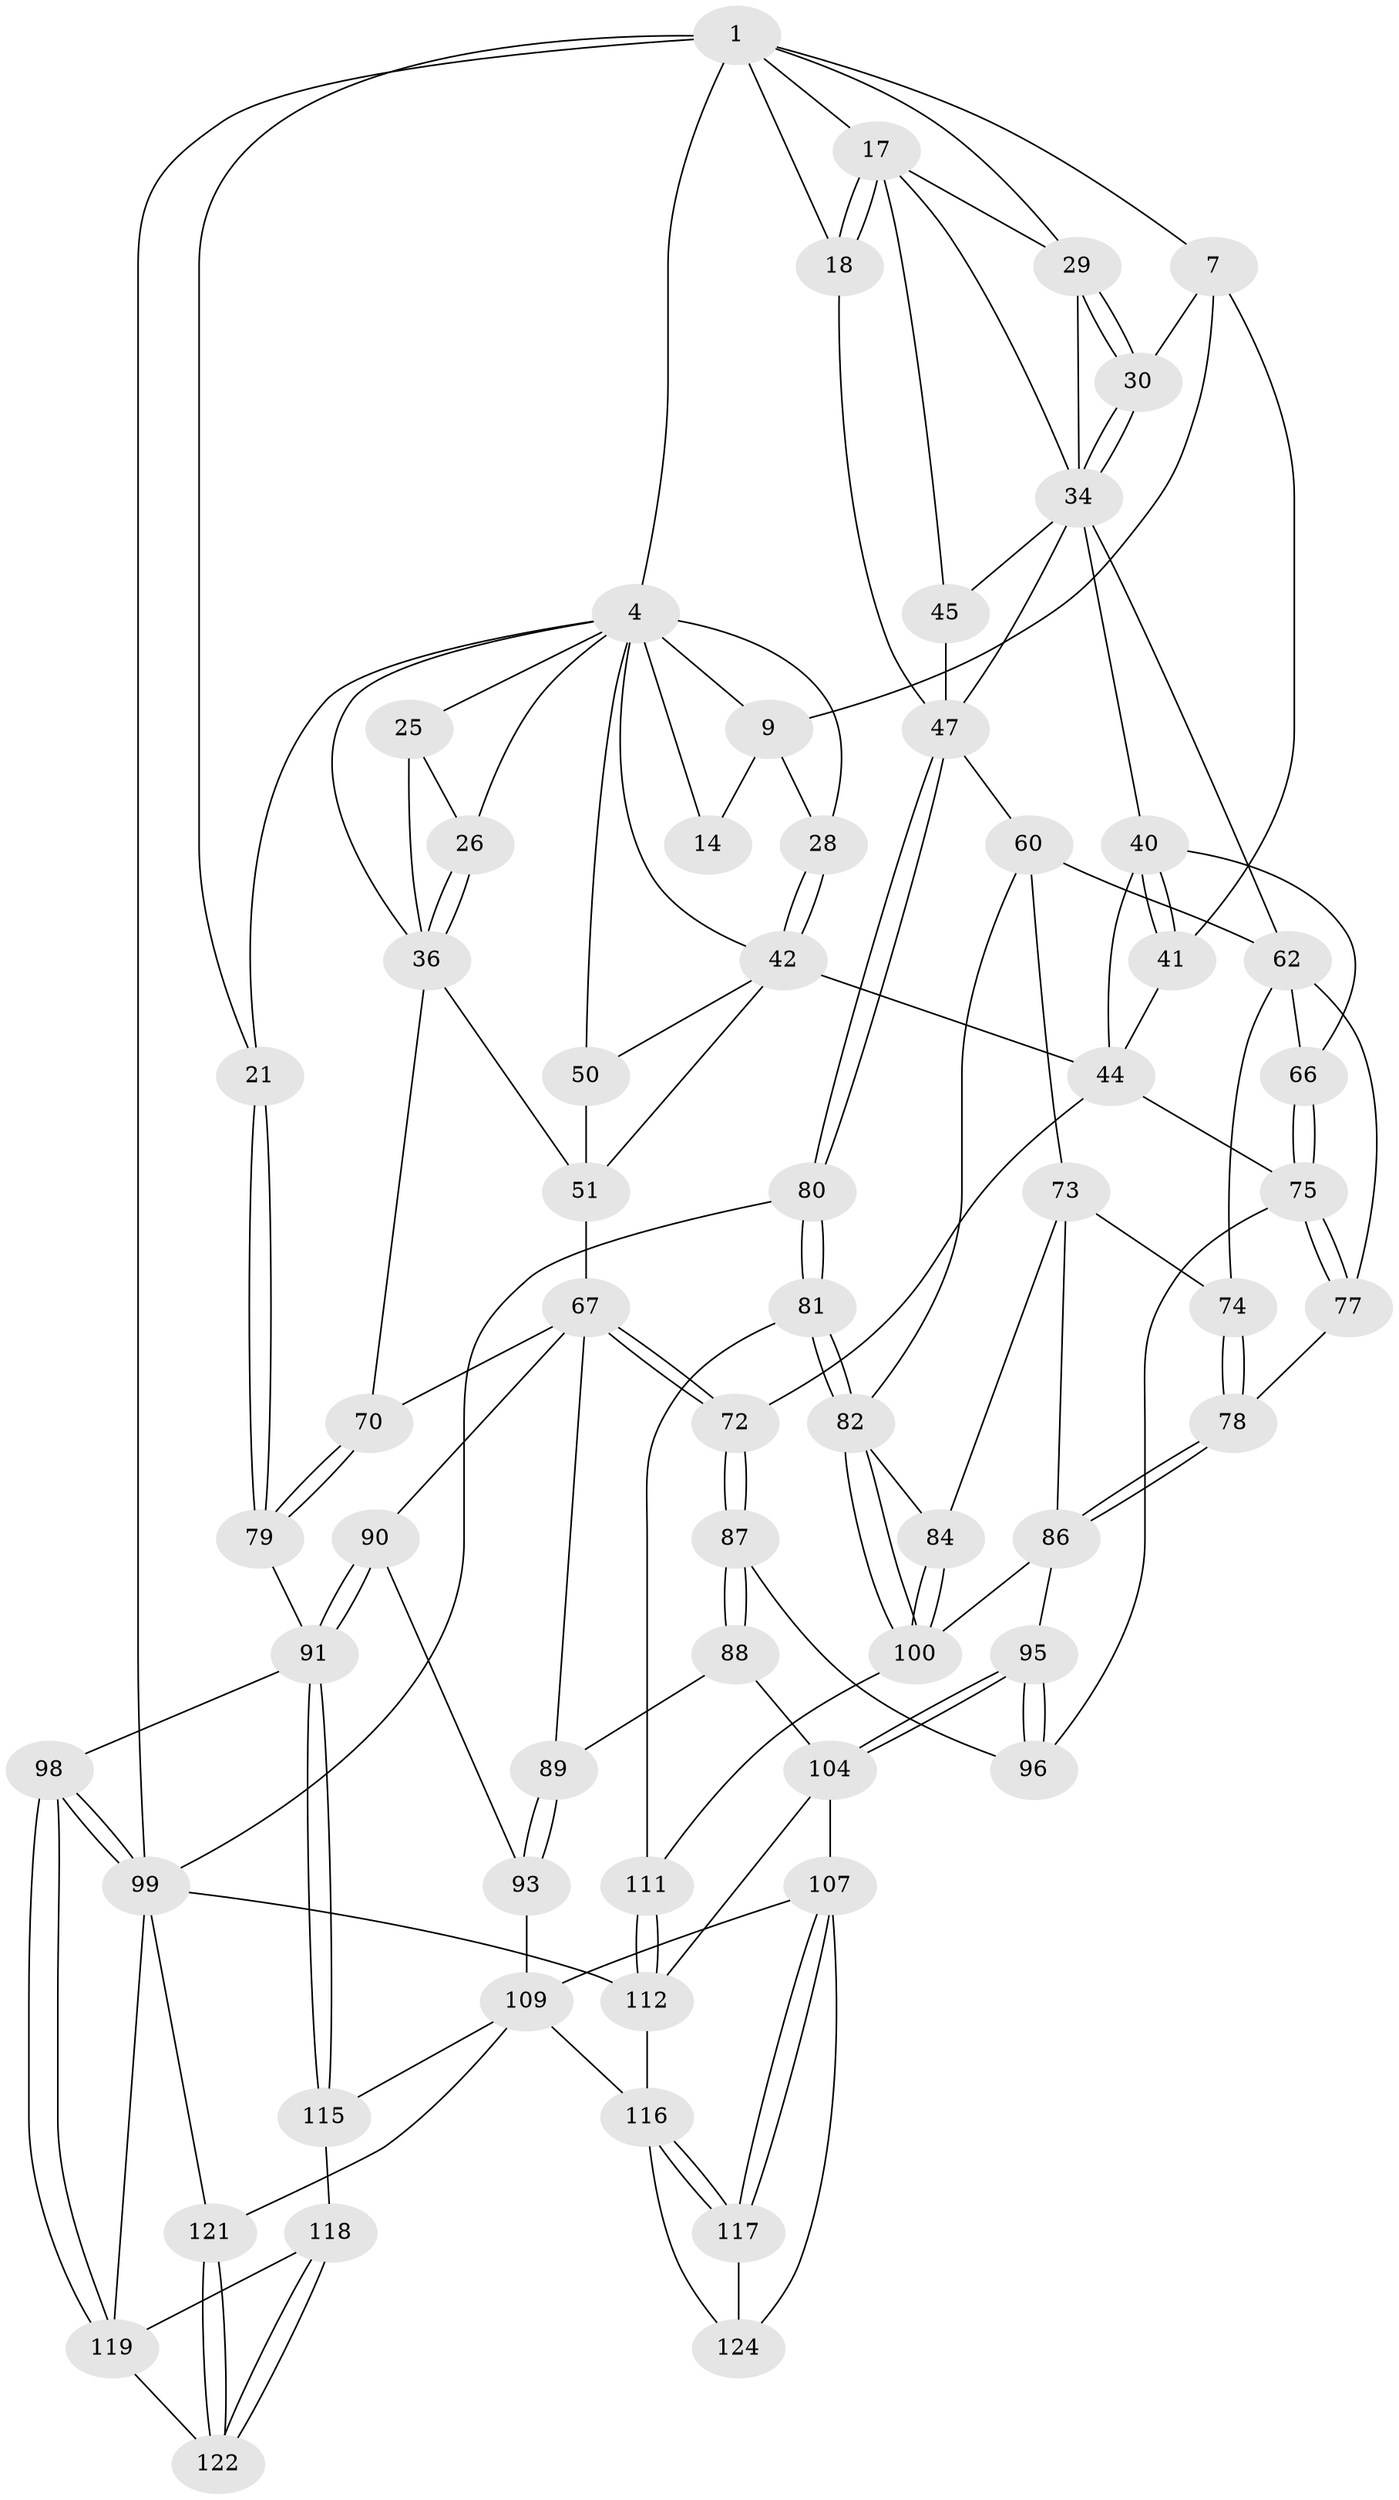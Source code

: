 // original degree distribution, {3: 0.015625, 6: 0.2109375, 5: 0.546875, 4: 0.2265625}
// Generated by graph-tools (version 1.1) at 2025/28/03/15/25 16:28:11]
// undirected, 64 vertices, 153 edges
graph export_dot {
graph [start="1"]
  node [color=gray90,style=filled];
  1 [pos="+0.645810753645068+0",super="+2+6"];
  4 [pos="+0.0229143941355029+0",super="+5+12"];
  7 [pos="+0.6902052254489489+0.17190492531981422",super="+8"];
  9 [pos="+0.5970906344381222+0.16021916851162785",super="+10"];
  14 [pos="+0.45055504509541433+0.09213739364094722"];
  17 [pos="+1+0.1123958567521412",super="+31"];
  18 [pos="+1+0"];
  21 [pos="+0+0.3609859229183148"];
  25 [pos="+0.24193830035432423+0.24551568321679398"];
  26 [pos="+0.1757827316618692+0.1587077245208222"];
  28 [pos="+0.5151323644987776+0.19951964734856453"];
  29 [pos="+0.8531364599974656+0.11886647768287974",super="+33"];
  30 [pos="+0.7186419523059797+0.17927171883741083"];
  34 [pos="+0.7829891849796837+0.308810521639053",super="+35+39"];
  36 [pos="+0.08719583902798603+0.31509661690784085",super="+37+49"];
  40 [pos="+0.656858640824694+0.32892592751516314",super="+55"];
  41 [pos="+0.6265775591373185+0.27641987989245853"];
  42 [pos="+0.5020025832658711+0.2692558023883336",super="+43"];
  44 [pos="+0.5736154766100959+0.27519035638133116",super="+56"];
  45 [pos="+0.9315935969637047+0.2826778790801592"];
  47 [pos="+1+0.40189044307938404",super="+48"];
  50 [pos="+0.32478734279547544+0.2944171932716088"];
  51 [pos="+0.2568998349694046+0.367030523030797",super="+58"];
  60 [pos="+0.8807861629056014+0.46175428577103084",super="+61"];
  62 [pos="+0.7454152162324524+0.4111840163874187",super="+64"];
  66 [pos="+0.6524400581163396+0.4059655835616585"];
  67 [pos="+0.34912528182620595+0.44700417586466573",super="+68"];
  70 [pos="+0.18824965138221728+0.48120724793979885"];
  72 [pos="+0.42230713328889274+0.5116826143940196"];
  73 [pos="+0.8470496907793307+0.48189342044315436",super="+85"];
  74 [pos="+0.7722117526242147+0.5102663550019042"];
  75 [pos="+0.6608433078009837+0.5645534210845575",super="+76"];
  77 [pos="+0.7092364512153758+0.5334209456678676"];
  78 [pos="+0.7359831258250877+0.5306332953786336"];
  79 [pos="+0+0.43526233033915906"];
  80 [pos="+1+0.6975781776035449"];
  81 [pos="+1+0.6975592747717577"];
  82 [pos="+1+0.6597048708496548",super="+83"];
  84 [pos="+0.850704910147719+0.6288501447829092"];
  86 [pos="+0.7933255028361302+0.6089544544367532",super="+94"];
  87 [pos="+0.4114864789582704+0.5888515332053649",super="+97"];
  88 [pos="+0.40420038784292645+0.6015855470835029",super="+103"];
  89 [pos="+0.35812680868983726+0.6408789820804727"];
  90 [pos="+0.1626735635532189+0.6056718530425019"];
  91 [pos="+0.05212124800389321+0.6687153006590273",super="+92"];
  93 [pos="+0.3239415587043993+0.6886104163669933"];
  95 [pos="+0.6518537632355013+0.6531023344211703"];
  96 [pos="+0.6380068304066725+0.6063043011646203"];
  98 [pos="+0+0.8967750338810193"];
  99 [pos="+0+1",super="+102+128"];
  100 [pos="+0.8476610921315781+0.7043636982874828",super="+101"];
  104 [pos="+0.6508605758274223+0.6550973593695817",super="+114+105"];
  107 [pos="+0.4944862517155486+0.8160973190432312",super="+108"];
  109 [pos="+0.3453895628715059+0.864254058005883",super="+110+120"];
  111 [pos="+0.8258898135189188+0.865408173572896"];
  112 [pos="+0.7944546067935936+0.9246491981902263",super="+113+127"];
  115 [pos="+0.1363987376643698+0.8149271044301576"];
  116 [pos="+0.6823197386537024+0.9006951522209945",super="+125"];
  117 [pos="+0.6658996493271833+0.8987776319333677"];
  118 [pos="+0.12962519648048534+0.8240829354804078"];
  119 [pos="+0.09563888876758474+0.8516535363381991",super="+123"];
  121 [pos="+0.2983392042794677+1"];
  122 [pos="+0.14589218948139684+0.9429542056942007"];
  124 [pos="+0.5387464542707014+0.9302016377691684"];
  1 -- 18;
  1 -- 99 [weight=2];
  1 -- 4;
  1 -- 21;
  1 -- 29;
  1 -- 17;
  1 -- 7;
  4 -- 9 [weight=2];
  4 -- 36;
  4 -- 14 [weight=2];
  4 -- 50;
  4 -- 21;
  4 -- 25;
  4 -- 26;
  4 -- 28;
  4 -- 42;
  7 -- 30;
  7 -- 9;
  7 -- 41;
  9 -- 28;
  9 -- 14;
  17 -- 18;
  17 -- 18;
  17 -- 45;
  17 -- 34;
  17 -- 29;
  18 -- 47;
  21 -- 79;
  21 -- 79;
  25 -- 26;
  25 -- 36;
  26 -- 36;
  26 -- 36;
  28 -- 42;
  28 -- 42;
  29 -- 30;
  29 -- 30;
  29 -- 34;
  30 -- 34;
  30 -- 34;
  34 -- 45;
  34 -- 47;
  34 -- 40;
  34 -- 62;
  36 -- 70;
  36 -- 51;
  40 -- 41;
  40 -- 41;
  40 -- 66;
  40 -- 44;
  41 -- 44;
  42 -- 44 [weight=2];
  42 -- 50;
  42 -- 51;
  44 -- 75;
  44 -- 72;
  45 -- 47;
  47 -- 80;
  47 -- 80;
  47 -- 60;
  50 -- 51;
  51 -- 67;
  60 -- 73;
  60 -- 62;
  60 -- 82;
  62 -- 74;
  62 -- 66;
  62 -- 77;
  66 -- 75;
  66 -- 75;
  67 -- 72;
  67 -- 72;
  67 -- 89;
  67 -- 90;
  67 -- 70;
  70 -- 79;
  70 -- 79;
  72 -- 87;
  72 -- 87;
  73 -- 74;
  73 -- 84;
  73 -- 86;
  74 -- 78;
  74 -- 78;
  75 -- 77;
  75 -- 77;
  75 -- 96;
  77 -- 78;
  78 -- 86;
  78 -- 86;
  79 -- 91;
  80 -- 81;
  80 -- 81;
  80 -- 99;
  81 -- 82;
  81 -- 82;
  81 -- 111;
  82 -- 100;
  82 -- 100;
  82 -- 84;
  84 -- 100;
  84 -- 100;
  86 -- 100;
  86 -- 95;
  87 -- 88 [weight=2];
  87 -- 88;
  87 -- 96;
  88 -- 89;
  88 -- 104;
  89 -- 93;
  89 -- 93;
  90 -- 91;
  90 -- 91;
  90 -- 93;
  91 -- 115;
  91 -- 115;
  91 -- 98;
  93 -- 109;
  95 -- 96;
  95 -- 96;
  95 -- 104;
  95 -- 104;
  98 -- 99;
  98 -- 99;
  98 -- 119;
  98 -- 119;
  99 -- 121;
  99 -- 119;
  99 -- 112;
  100 -- 111;
  104 -- 112;
  104 -- 107;
  107 -- 117;
  107 -- 117;
  107 -- 124;
  107 -- 109;
  109 -- 115;
  109 -- 121;
  109 -- 116;
  111 -- 112;
  111 -- 112;
  112 -- 116 [weight=2];
  115 -- 118;
  116 -- 117;
  116 -- 117;
  116 -- 124;
  117 -- 124;
  118 -- 119;
  118 -- 122;
  118 -- 122;
  119 -- 122;
  121 -- 122;
  121 -- 122;
}
